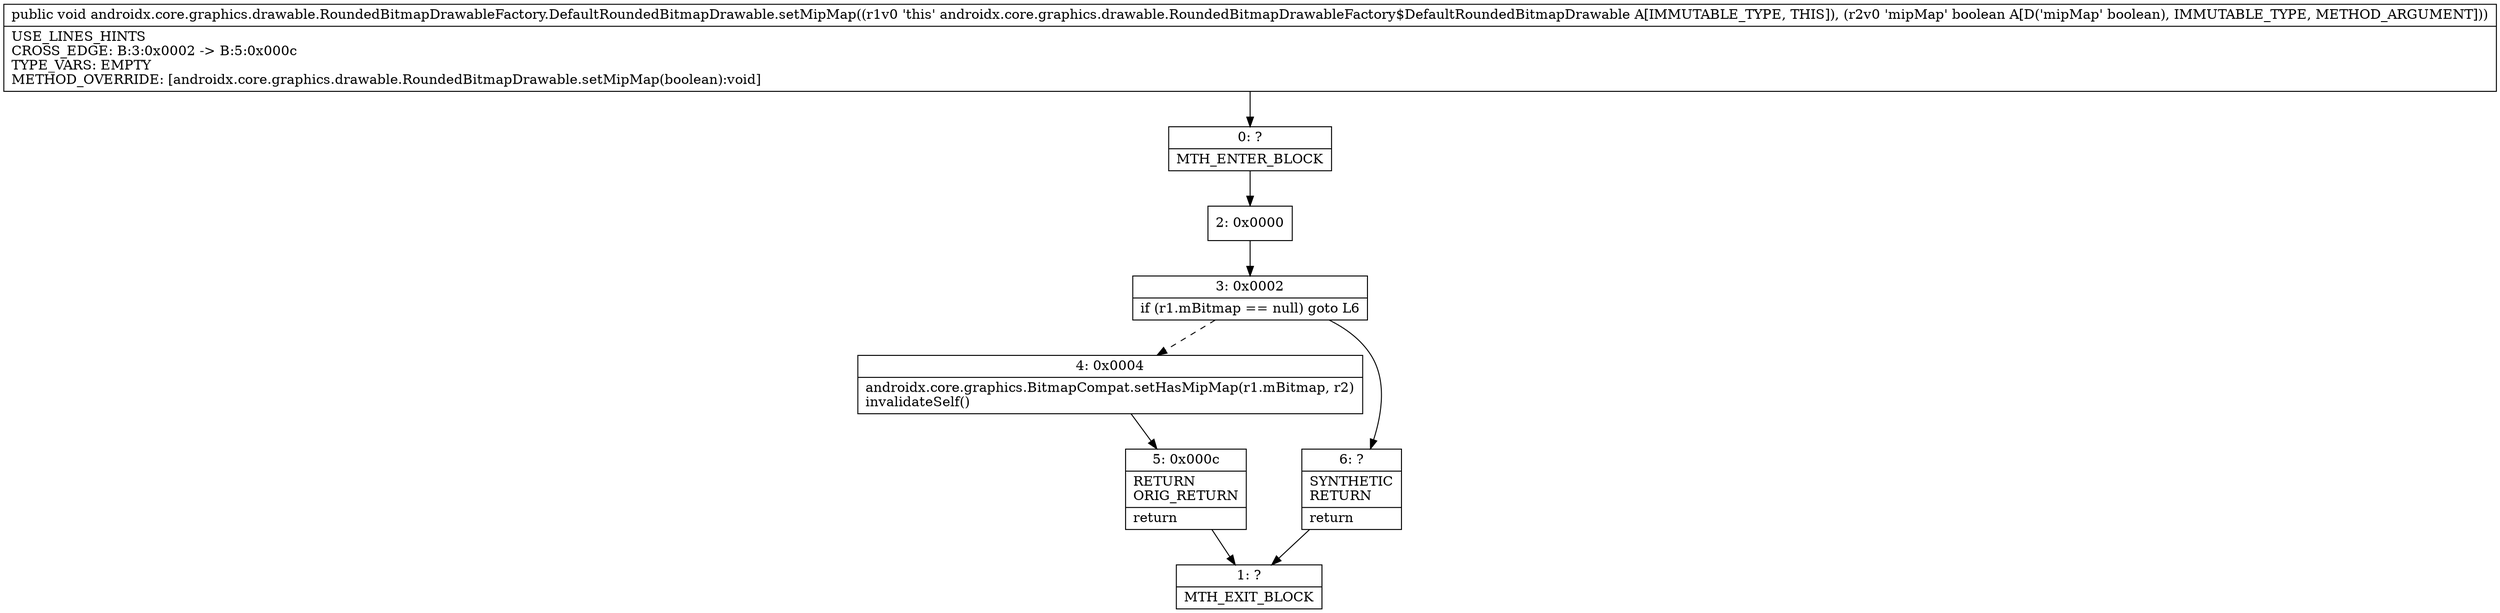 digraph "CFG forandroidx.core.graphics.drawable.RoundedBitmapDrawableFactory.DefaultRoundedBitmapDrawable.setMipMap(Z)V" {
Node_0 [shape=record,label="{0\:\ ?|MTH_ENTER_BLOCK\l}"];
Node_2 [shape=record,label="{2\:\ 0x0000}"];
Node_3 [shape=record,label="{3\:\ 0x0002|if (r1.mBitmap == null) goto L6\l}"];
Node_4 [shape=record,label="{4\:\ 0x0004|androidx.core.graphics.BitmapCompat.setHasMipMap(r1.mBitmap, r2)\linvalidateSelf()\l}"];
Node_5 [shape=record,label="{5\:\ 0x000c|RETURN\lORIG_RETURN\l|return\l}"];
Node_1 [shape=record,label="{1\:\ ?|MTH_EXIT_BLOCK\l}"];
Node_6 [shape=record,label="{6\:\ ?|SYNTHETIC\lRETURN\l|return\l}"];
MethodNode[shape=record,label="{public void androidx.core.graphics.drawable.RoundedBitmapDrawableFactory.DefaultRoundedBitmapDrawable.setMipMap((r1v0 'this' androidx.core.graphics.drawable.RoundedBitmapDrawableFactory$DefaultRoundedBitmapDrawable A[IMMUTABLE_TYPE, THIS]), (r2v0 'mipMap' boolean A[D('mipMap' boolean), IMMUTABLE_TYPE, METHOD_ARGUMENT]))  | USE_LINES_HINTS\lCROSS_EDGE: B:3:0x0002 \-\> B:5:0x000c\lTYPE_VARS: EMPTY\lMETHOD_OVERRIDE: [androidx.core.graphics.drawable.RoundedBitmapDrawable.setMipMap(boolean):void]\l}"];
MethodNode -> Node_0;Node_0 -> Node_2;
Node_2 -> Node_3;
Node_3 -> Node_4[style=dashed];
Node_3 -> Node_6;
Node_4 -> Node_5;
Node_5 -> Node_1;
Node_6 -> Node_1;
}

